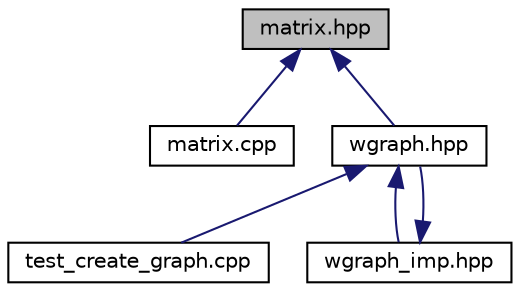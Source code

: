 digraph "matrix.hpp"
{
 // LATEX_PDF_SIZE
  edge [fontname="Helvetica",fontsize="10",labelfontname="Helvetica",labelfontsize="10"];
  node [fontname="Helvetica",fontsize="10",shape=record];
  Node1 [label="matrix.hpp",height=0.2,width=0.4,color="black", fillcolor="grey75", style="filled", fontcolor="black",tooltip=" "];
  Node1 -> Node2 [dir="back",color="midnightblue",fontsize="10",style="solid",fontname="Helvetica"];
  Node2 [label="matrix.cpp",height=0.2,width=0.4,color="black", fillcolor="white", style="filled",URL="$matrix_8cpp.html",tooltip=" "];
  Node1 -> Node3 [dir="back",color="midnightblue",fontsize="10",style="solid",fontname="Helvetica"];
  Node3 [label="wgraph.hpp",height=0.2,width=0.4,color="black", fillcolor="white", style="filled",URL="$wgraph_8hpp_source.html",tooltip=" "];
  Node3 -> Node4 [dir="back",color="midnightblue",fontsize="10",style="solid",fontname="Helvetica"];
  Node4 [label="test_create_graph.cpp",height=0.2,width=0.4,color="black", fillcolor="white", style="filled",URL="$test__create__graph_8cpp.html",tooltip=" "];
  Node3 -> Node5 [dir="back",color="midnightblue",fontsize="10",style="solid",fontname="Helvetica"];
  Node5 [label="wgraph_imp.hpp",height=0.2,width=0.4,color="black", fillcolor="white", style="filled",URL="$wgraph__imp_8hpp_source.html",tooltip=" "];
  Node5 -> Node3 [dir="back",color="midnightblue",fontsize="10",style="solid",fontname="Helvetica"];
}
